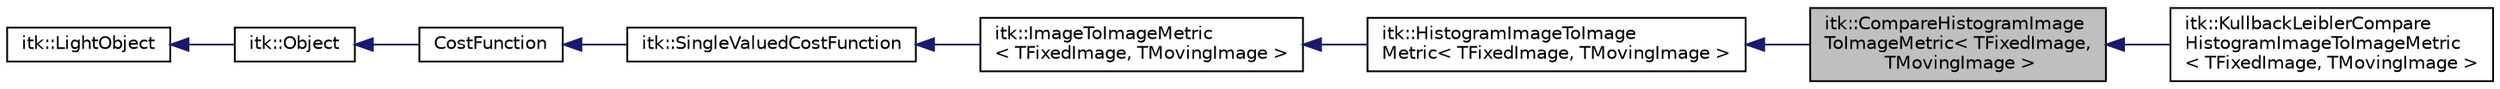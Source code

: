 digraph "itk::CompareHistogramImageToImageMetric&lt; TFixedImage, TMovingImage &gt;"
{
 // LATEX_PDF_SIZE
  edge [fontname="Helvetica",fontsize="10",labelfontname="Helvetica",labelfontsize="10"];
  node [fontname="Helvetica",fontsize="10",shape=record];
  rankdir="LR";
  Node1 [label="itk::CompareHistogramImage\lToImageMetric\< TFixedImage,\l TMovingImage \>",height=0.2,width=0.4,color="black", fillcolor="grey75", style="filled", fontcolor="black",tooltip="Compares Histograms between two images to be registered to a Training Histogram."];
  Node2 -> Node1 [dir="back",color="midnightblue",fontsize="10",style="solid",fontname="Helvetica"];
  Node2 [label="itk::HistogramImageToImage\lMetric\< TFixedImage, TMovingImage \>",height=0.2,width=0.4,color="black", fillcolor="white", style="filled",URL="$classitk_1_1HistogramImageToImageMetric.html",tooltip="Computes similarity between two objects to be registered."];
  Node3 -> Node2 [dir="back",color="midnightblue",fontsize="10",style="solid",fontname="Helvetica"];
  Node3 [label="itk::ImageToImageMetric\l\< TFixedImage, TMovingImage \>",height=0.2,width=0.4,color="black", fillcolor="white", style="filled",URL="$classitk_1_1ImageToImageMetric.html",tooltip="Computes similarity between regions of two images."];
  Node4 -> Node3 [dir="back",color="midnightblue",fontsize="10",style="solid",fontname="Helvetica"];
  Node4 [label="itk::SingleValuedCostFunction",height=0.2,width=0.4,color="black", fillcolor="white", style="filled",URL="$classitk_1_1SingleValuedCostFunction.html",tooltip="This class is a base for the CostFunctions returning a single value."];
  Node5 -> Node4 [dir="back",color="midnightblue",fontsize="10",style="solid",fontname="Helvetica"];
  Node5 [label="CostFunction",height=0.2,width=0.4,color="black", fillcolor="white", style="filled",URL="$classitk_1_1CostFunctionTemplate.html",tooltip=" "];
  Node6 -> Node5 [dir="back",color="midnightblue",fontsize="10",style="solid",fontname="Helvetica"];
  Node6 [label="itk::Object",height=0.2,width=0.4,color="black", fillcolor="white", style="filled",URL="$classitk_1_1Object.html",tooltip="Base class for most ITK classes."];
  Node7 -> Node6 [dir="back",color="midnightblue",fontsize="10",style="solid",fontname="Helvetica"];
  Node7 [label="itk::LightObject",height=0.2,width=0.4,color="black", fillcolor="white", style="filled",URL="$classitk_1_1LightObject.html",tooltip="Light weight base class for most itk classes."];
  Node1 -> Node8 [dir="back",color="midnightblue",fontsize="10",style="solid",fontname="Helvetica"];
  Node8 [label="itk::KullbackLeiblerCompare\lHistogramImageToImageMetric\l\< TFixedImage, TMovingImage \>",height=0.2,width=0.4,color="black", fillcolor="white", style="filled",URL="$classitk_1_1KullbackLeiblerCompareHistogramImageToImageMetric.html",tooltip="Computes the Kubler Lieblach(KL) metric between the histogram of the two images to be registered and ..."];
}
